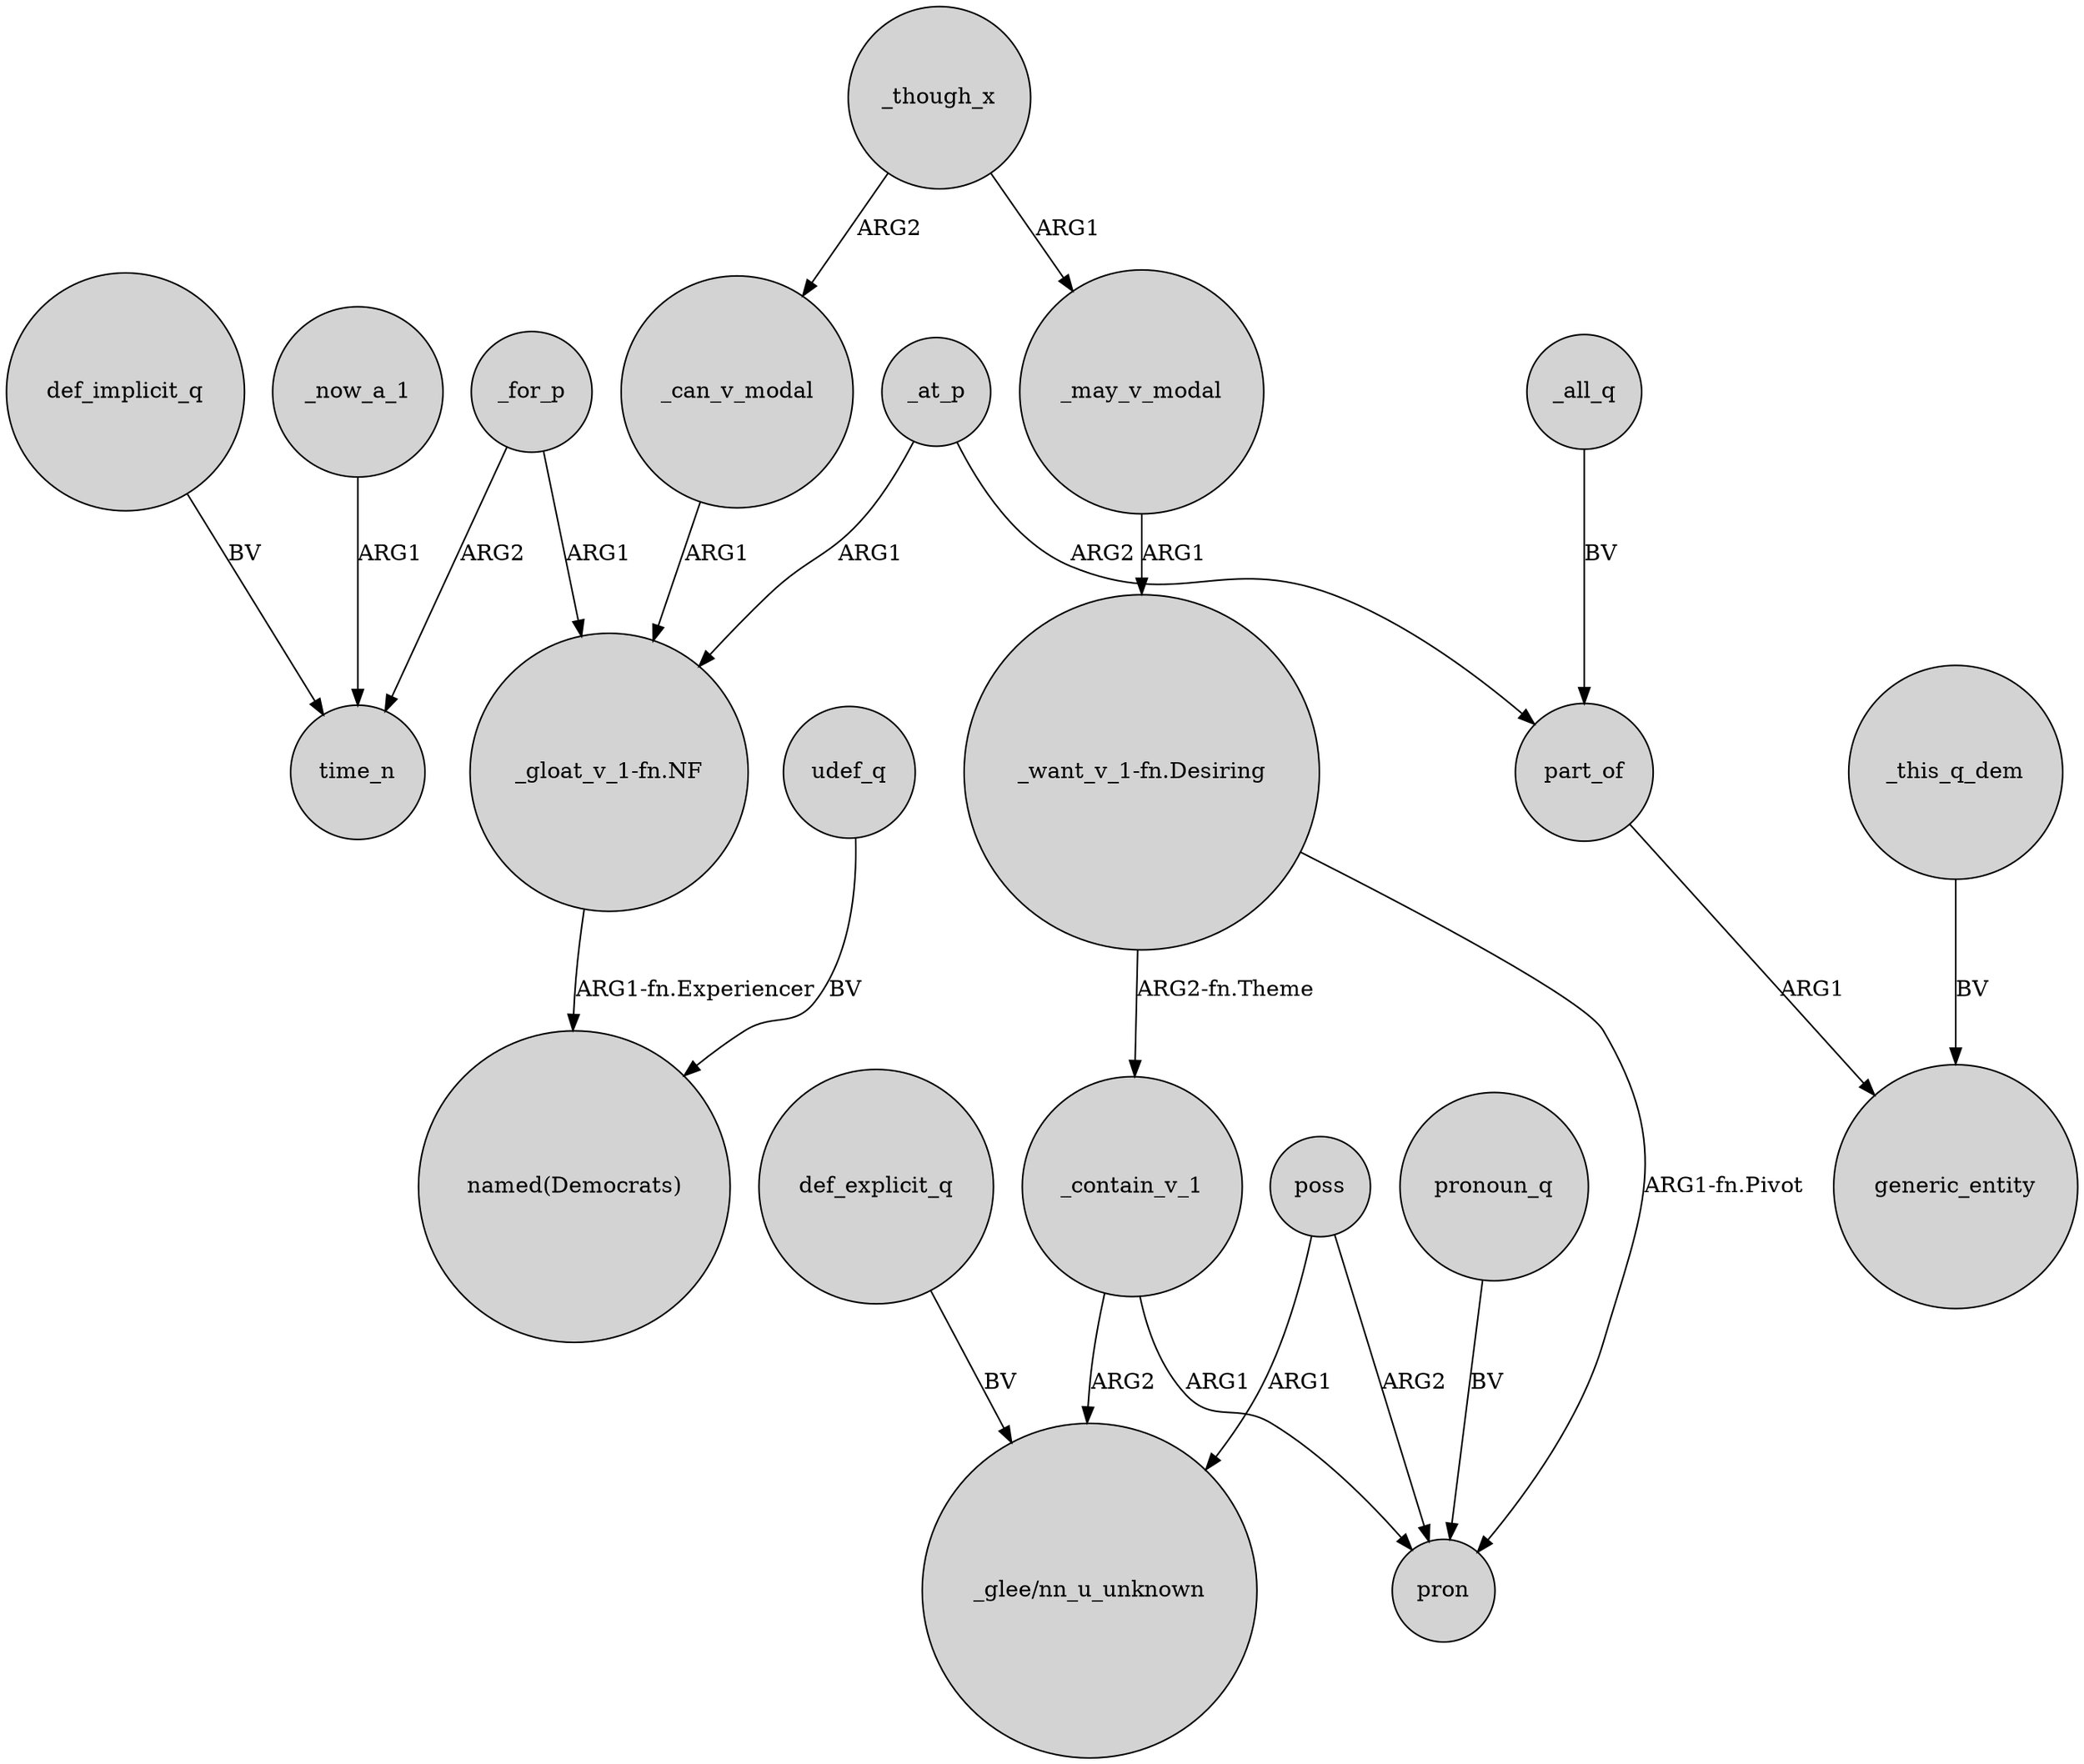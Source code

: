 digraph {
	node [shape=circle style=filled]
	_for_p -> time_n [label=ARG2]
	poss -> "_glee/nn_u_unknown" [label=ARG1]
	_all_q -> part_of [label=BV]
	poss -> pron [label=ARG2]
	_though_x -> _can_v_modal [label=ARG2]
	"_gloat_v_1-fn.NF" -> "named(Democrats)" [label="ARG1-fn.Experiencer"]
	_contain_v_1 -> pron [label=ARG1]
	"_want_v_1-fn.Desiring" -> pron [label="ARG1-fn.Pivot"]
	udef_q -> "named(Democrats)" [label=BV]
	_for_p -> "_gloat_v_1-fn.NF" [label=ARG1]
	part_of -> generic_entity [label=ARG1]
	_can_v_modal -> "_gloat_v_1-fn.NF" [label=ARG1]
	_though_x -> _may_v_modal [label=ARG1]
	pronoun_q -> pron [label=BV]
	_this_q_dem -> generic_entity [label=BV]
	def_explicit_q -> "_glee/nn_u_unknown" [label=BV]
	_now_a_1 -> time_n [label=ARG1]
	_contain_v_1 -> "_glee/nn_u_unknown" [label=ARG2]
	_may_v_modal -> "_want_v_1-fn.Desiring" [label=ARG1]
	_at_p -> "_gloat_v_1-fn.NF" [label=ARG1]
	"_want_v_1-fn.Desiring" -> _contain_v_1 [label="ARG2-fn.Theme"]
	_at_p -> part_of [label=ARG2]
	def_implicit_q -> time_n [label=BV]
}
